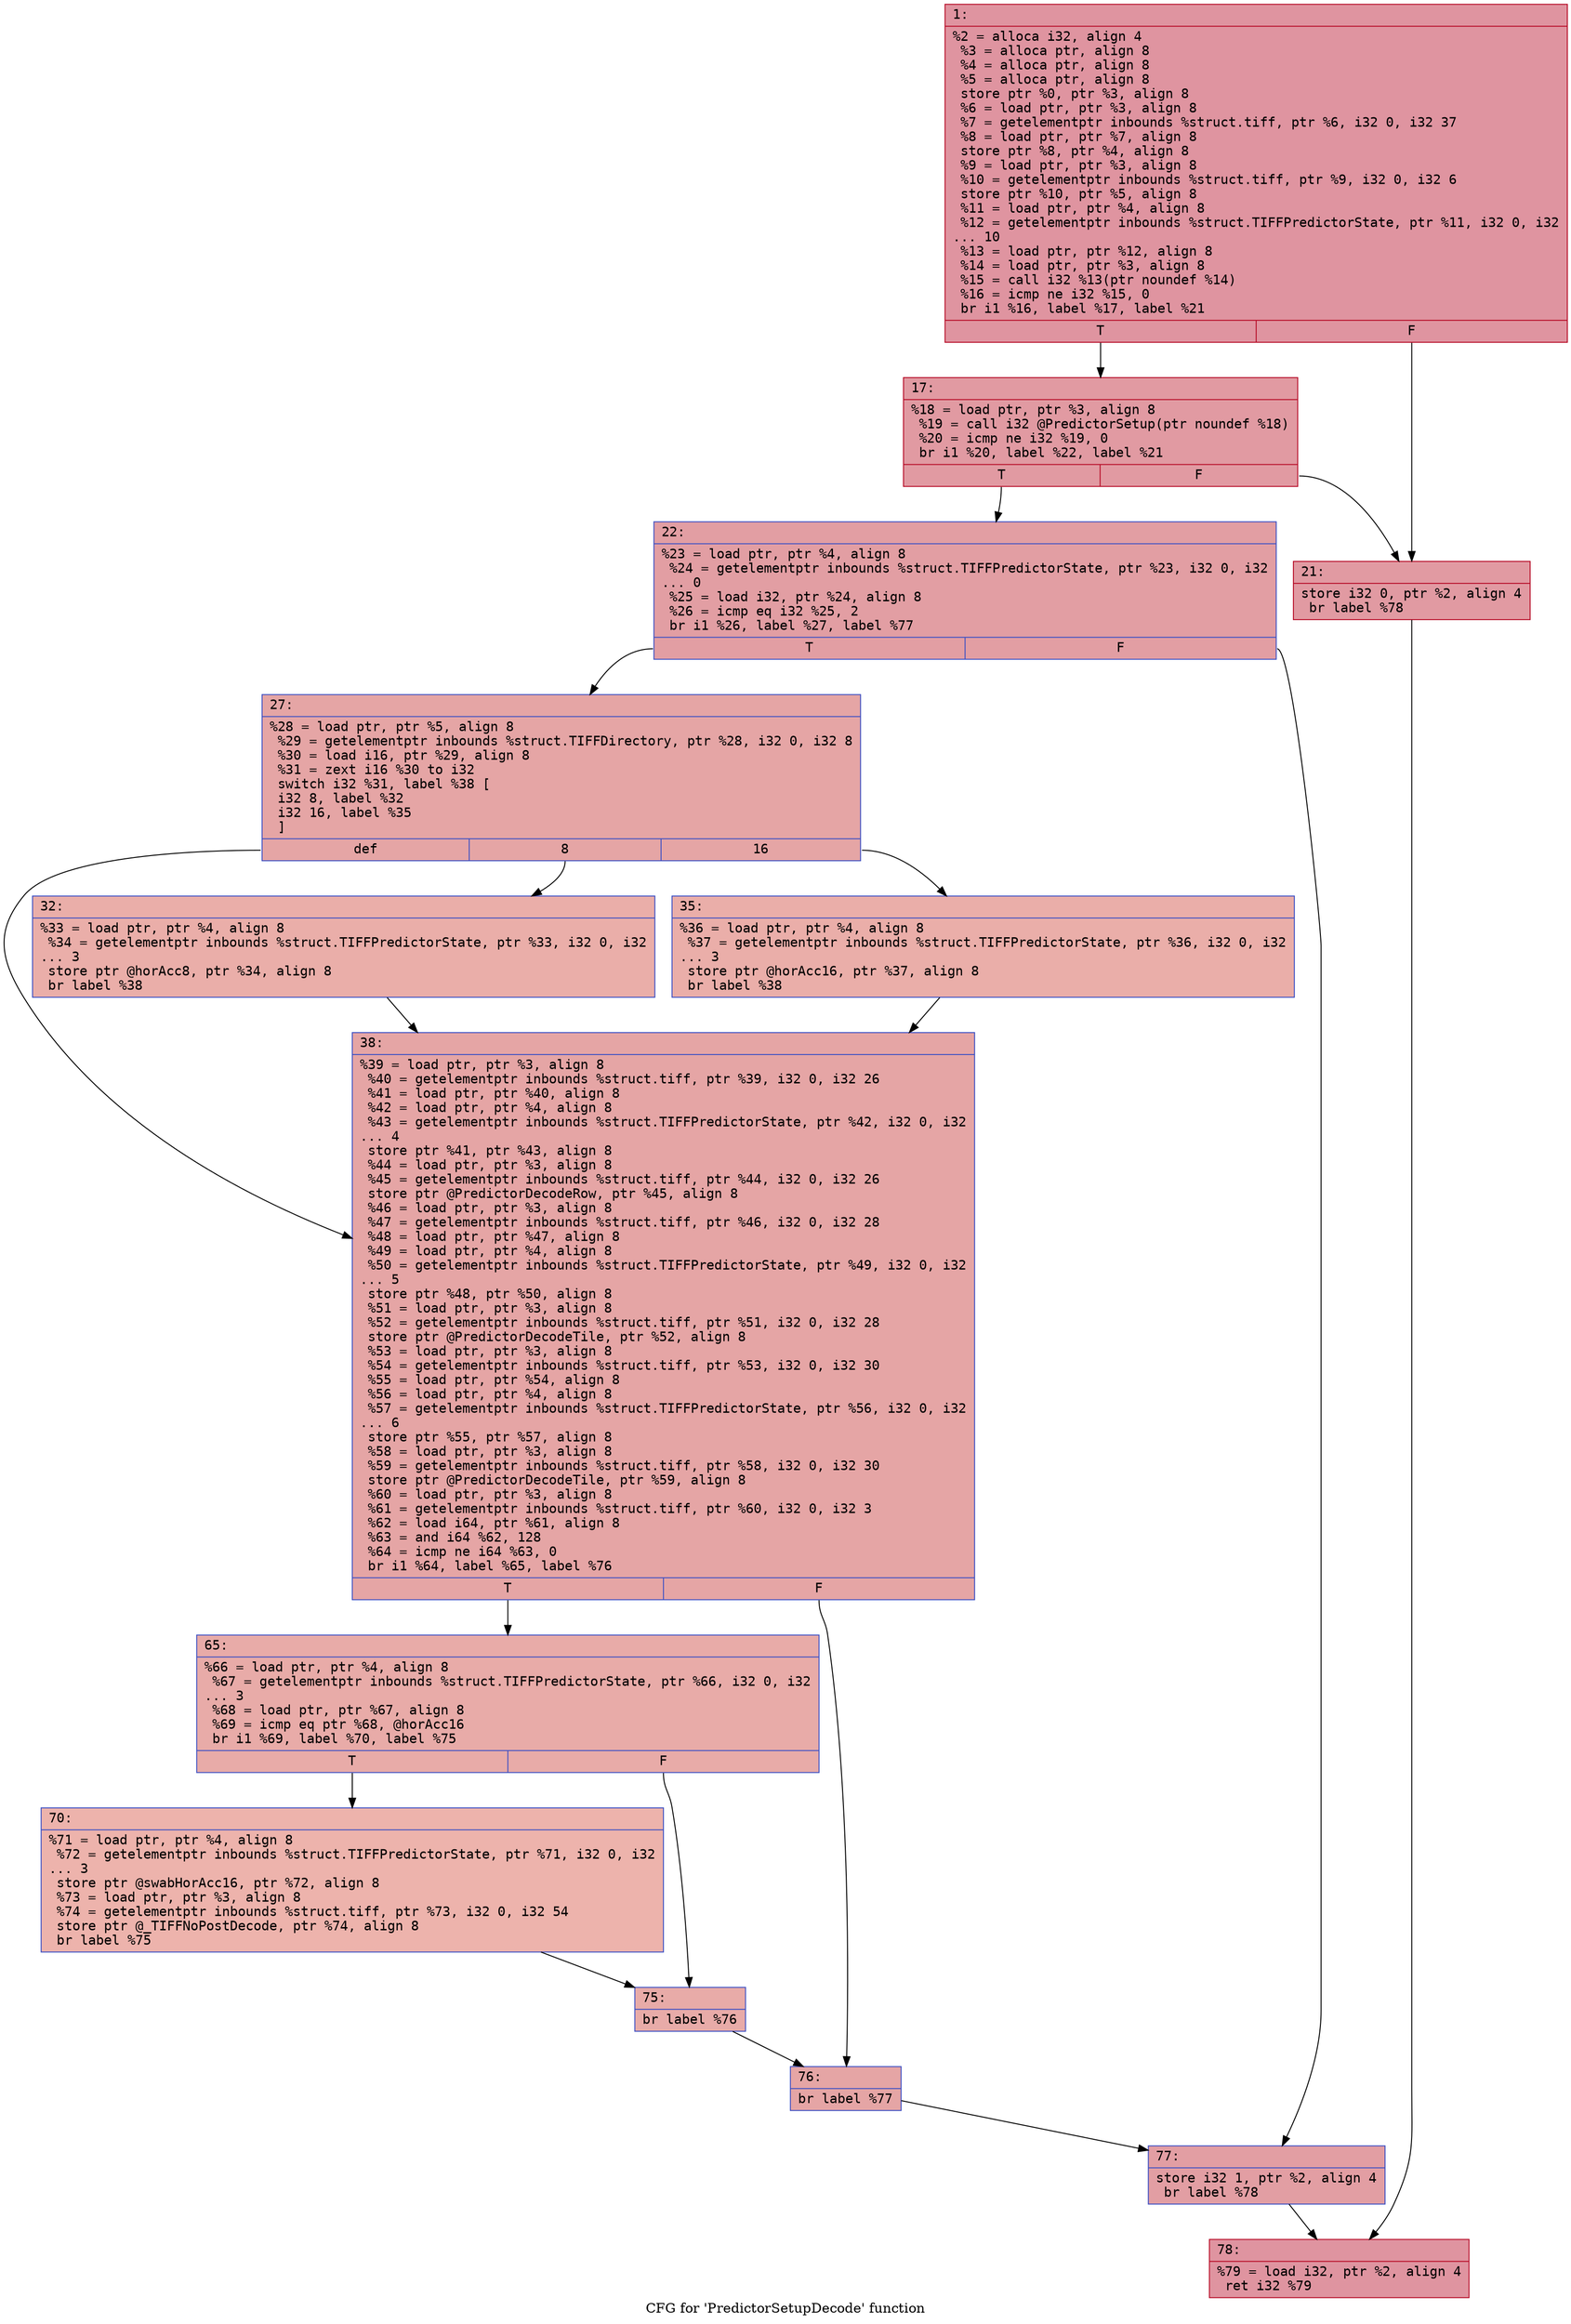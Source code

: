 digraph "CFG for 'PredictorSetupDecode' function" {
	label="CFG for 'PredictorSetupDecode' function";

	Node0x6000002f9540 [shape=record,color="#b70d28ff", style=filled, fillcolor="#b70d2870" fontname="Courier",label="{1:\l|  %2 = alloca i32, align 4\l  %3 = alloca ptr, align 8\l  %4 = alloca ptr, align 8\l  %5 = alloca ptr, align 8\l  store ptr %0, ptr %3, align 8\l  %6 = load ptr, ptr %3, align 8\l  %7 = getelementptr inbounds %struct.tiff, ptr %6, i32 0, i32 37\l  %8 = load ptr, ptr %7, align 8\l  store ptr %8, ptr %4, align 8\l  %9 = load ptr, ptr %3, align 8\l  %10 = getelementptr inbounds %struct.tiff, ptr %9, i32 0, i32 6\l  store ptr %10, ptr %5, align 8\l  %11 = load ptr, ptr %4, align 8\l  %12 = getelementptr inbounds %struct.TIFFPredictorState, ptr %11, i32 0, i32\l... 10\l  %13 = load ptr, ptr %12, align 8\l  %14 = load ptr, ptr %3, align 8\l  %15 = call i32 %13(ptr noundef %14)\l  %16 = icmp ne i32 %15, 0\l  br i1 %16, label %17, label %21\l|{<s0>T|<s1>F}}"];
	Node0x6000002f9540:s0 -> Node0x6000002f9590[tooltip="1 -> 17\nProbability 62.50%" ];
	Node0x6000002f9540:s1 -> Node0x6000002f95e0[tooltip="1 -> 21\nProbability 37.50%" ];
	Node0x6000002f9590 [shape=record,color="#b70d28ff", style=filled, fillcolor="#bb1b2c70" fontname="Courier",label="{17:\l|  %18 = load ptr, ptr %3, align 8\l  %19 = call i32 @PredictorSetup(ptr noundef %18)\l  %20 = icmp ne i32 %19, 0\l  br i1 %20, label %22, label %21\l|{<s0>T|<s1>F}}"];
	Node0x6000002f9590:s0 -> Node0x6000002f9630[tooltip="17 -> 22\nProbability 62.50%" ];
	Node0x6000002f9590:s1 -> Node0x6000002f95e0[tooltip="17 -> 21\nProbability 37.50%" ];
	Node0x6000002f95e0 [shape=record,color="#b70d28ff", style=filled, fillcolor="#bb1b2c70" fontname="Courier",label="{21:\l|  store i32 0, ptr %2, align 4\l  br label %78\l}"];
	Node0x6000002f95e0 -> Node0x6000002f9950[tooltip="21 -> 78\nProbability 100.00%" ];
	Node0x6000002f9630 [shape=record,color="#3d50c3ff", style=filled, fillcolor="#be242e70" fontname="Courier",label="{22:\l|  %23 = load ptr, ptr %4, align 8\l  %24 = getelementptr inbounds %struct.TIFFPredictorState, ptr %23, i32 0, i32\l... 0\l  %25 = load i32, ptr %24, align 8\l  %26 = icmp eq i32 %25, 2\l  br i1 %26, label %27, label %77\l|{<s0>T|<s1>F}}"];
	Node0x6000002f9630:s0 -> Node0x6000002f9680[tooltip="22 -> 27\nProbability 50.00%" ];
	Node0x6000002f9630:s1 -> Node0x6000002f9900[tooltip="22 -> 77\nProbability 50.00%" ];
	Node0x6000002f9680 [shape=record,color="#3d50c3ff", style=filled, fillcolor="#c5333470" fontname="Courier",label="{27:\l|  %28 = load ptr, ptr %5, align 8\l  %29 = getelementptr inbounds %struct.TIFFDirectory, ptr %28, i32 0, i32 8\l  %30 = load i16, ptr %29, align 8\l  %31 = zext i16 %30 to i32\l  switch i32 %31, label %38 [\l    i32 8, label %32\l    i32 16, label %35\l  ]\l|{<s0>def|<s1>8|<s2>16}}"];
	Node0x6000002f9680:s0 -> Node0x6000002f9770[tooltip="27 -> 38\nProbability 33.33%" ];
	Node0x6000002f9680:s1 -> Node0x6000002f96d0[tooltip="27 -> 32\nProbability 33.33%" ];
	Node0x6000002f9680:s2 -> Node0x6000002f9720[tooltip="27 -> 35\nProbability 33.33%" ];
	Node0x6000002f96d0 [shape=record,color="#3d50c3ff", style=filled, fillcolor="#d0473d70" fontname="Courier",label="{32:\l|  %33 = load ptr, ptr %4, align 8\l  %34 = getelementptr inbounds %struct.TIFFPredictorState, ptr %33, i32 0, i32\l... 3\l  store ptr @horAcc8, ptr %34, align 8\l  br label %38\l}"];
	Node0x6000002f96d0 -> Node0x6000002f9770[tooltip="32 -> 38\nProbability 100.00%" ];
	Node0x6000002f9720 [shape=record,color="#3d50c3ff", style=filled, fillcolor="#d0473d70" fontname="Courier",label="{35:\l|  %36 = load ptr, ptr %4, align 8\l  %37 = getelementptr inbounds %struct.TIFFPredictorState, ptr %36, i32 0, i32\l... 3\l  store ptr @horAcc16, ptr %37, align 8\l  br label %38\l}"];
	Node0x6000002f9720 -> Node0x6000002f9770[tooltip="35 -> 38\nProbability 100.00%" ];
	Node0x6000002f9770 [shape=record,color="#3d50c3ff", style=filled, fillcolor="#c5333470" fontname="Courier",label="{38:\l|  %39 = load ptr, ptr %3, align 8\l  %40 = getelementptr inbounds %struct.tiff, ptr %39, i32 0, i32 26\l  %41 = load ptr, ptr %40, align 8\l  %42 = load ptr, ptr %4, align 8\l  %43 = getelementptr inbounds %struct.TIFFPredictorState, ptr %42, i32 0, i32\l... 4\l  store ptr %41, ptr %43, align 8\l  %44 = load ptr, ptr %3, align 8\l  %45 = getelementptr inbounds %struct.tiff, ptr %44, i32 0, i32 26\l  store ptr @PredictorDecodeRow, ptr %45, align 8\l  %46 = load ptr, ptr %3, align 8\l  %47 = getelementptr inbounds %struct.tiff, ptr %46, i32 0, i32 28\l  %48 = load ptr, ptr %47, align 8\l  %49 = load ptr, ptr %4, align 8\l  %50 = getelementptr inbounds %struct.TIFFPredictorState, ptr %49, i32 0, i32\l... 5\l  store ptr %48, ptr %50, align 8\l  %51 = load ptr, ptr %3, align 8\l  %52 = getelementptr inbounds %struct.tiff, ptr %51, i32 0, i32 28\l  store ptr @PredictorDecodeTile, ptr %52, align 8\l  %53 = load ptr, ptr %3, align 8\l  %54 = getelementptr inbounds %struct.tiff, ptr %53, i32 0, i32 30\l  %55 = load ptr, ptr %54, align 8\l  %56 = load ptr, ptr %4, align 8\l  %57 = getelementptr inbounds %struct.TIFFPredictorState, ptr %56, i32 0, i32\l... 6\l  store ptr %55, ptr %57, align 8\l  %58 = load ptr, ptr %3, align 8\l  %59 = getelementptr inbounds %struct.tiff, ptr %58, i32 0, i32 30\l  store ptr @PredictorDecodeTile, ptr %59, align 8\l  %60 = load ptr, ptr %3, align 8\l  %61 = getelementptr inbounds %struct.tiff, ptr %60, i32 0, i32 3\l  %62 = load i64, ptr %61, align 8\l  %63 = and i64 %62, 128\l  %64 = icmp ne i64 %63, 0\l  br i1 %64, label %65, label %76\l|{<s0>T|<s1>F}}"];
	Node0x6000002f9770:s0 -> Node0x6000002f97c0[tooltip="38 -> 65\nProbability 50.00%" ];
	Node0x6000002f9770:s1 -> Node0x6000002f98b0[tooltip="38 -> 76\nProbability 50.00%" ];
	Node0x6000002f97c0 [shape=record,color="#3d50c3ff", style=filled, fillcolor="#cc403a70" fontname="Courier",label="{65:\l|  %66 = load ptr, ptr %4, align 8\l  %67 = getelementptr inbounds %struct.TIFFPredictorState, ptr %66, i32 0, i32\l... 3\l  %68 = load ptr, ptr %67, align 8\l  %69 = icmp eq ptr %68, @horAcc16\l  br i1 %69, label %70, label %75\l|{<s0>T|<s1>F}}"];
	Node0x6000002f97c0:s0 -> Node0x6000002f9810[tooltip="65 -> 70\nProbability 37.50%" ];
	Node0x6000002f97c0:s1 -> Node0x6000002f9860[tooltip="65 -> 75\nProbability 62.50%" ];
	Node0x6000002f9810 [shape=record,color="#3d50c3ff", style=filled, fillcolor="#d6524470" fontname="Courier",label="{70:\l|  %71 = load ptr, ptr %4, align 8\l  %72 = getelementptr inbounds %struct.TIFFPredictorState, ptr %71, i32 0, i32\l... 3\l  store ptr @swabHorAcc16, ptr %72, align 8\l  %73 = load ptr, ptr %3, align 8\l  %74 = getelementptr inbounds %struct.tiff, ptr %73, i32 0, i32 54\l  store ptr @_TIFFNoPostDecode, ptr %74, align 8\l  br label %75\l}"];
	Node0x6000002f9810 -> Node0x6000002f9860[tooltip="70 -> 75\nProbability 100.00%" ];
	Node0x6000002f9860 [shape=record,color="#3d50c3ff", style=filled, fillcolor="#cc403a70" fontname="Courier",label="{75:\l|  br label %76\l}"];
	Node0x6000002f9860 -> Node0x6000002f98b0[tooltip="75 -> 76\nProbability 100.00%" ];
	Node0x6000002f98b0 [shape=record,color="#3d50c3ff", style=filled, fillcolor="#c5333470" fontname="Courier",label="{76:\l|  br label %77\l}"];
	Node0x6000002f98b0 -> Node0x6000002f9900[tooltip="76 -> 77\nProbability 100.00%" ];
	Node0x6000002f9900 [shape=record,color="#3d50c3ff", style=filled, fillcolor="#be242e70" fontname="Courier",label="{77:\l|  store i32 1, ptr %2, align 4\l  br label %78\l}"];
	Node0x6000002f9900 -> Node0x6000002f9950[tooltip="77 -> 78\nProbability 100.00%" ];
	Node0x6000002f9950 [shape=record,color="#b70d28ff", style=filled, fillcolor="#b70d2870" fontname="Courier",label="{78:\l|  %79 = load i32, ptr %2, align 4\l  ret i32 %79\l}"];
}
